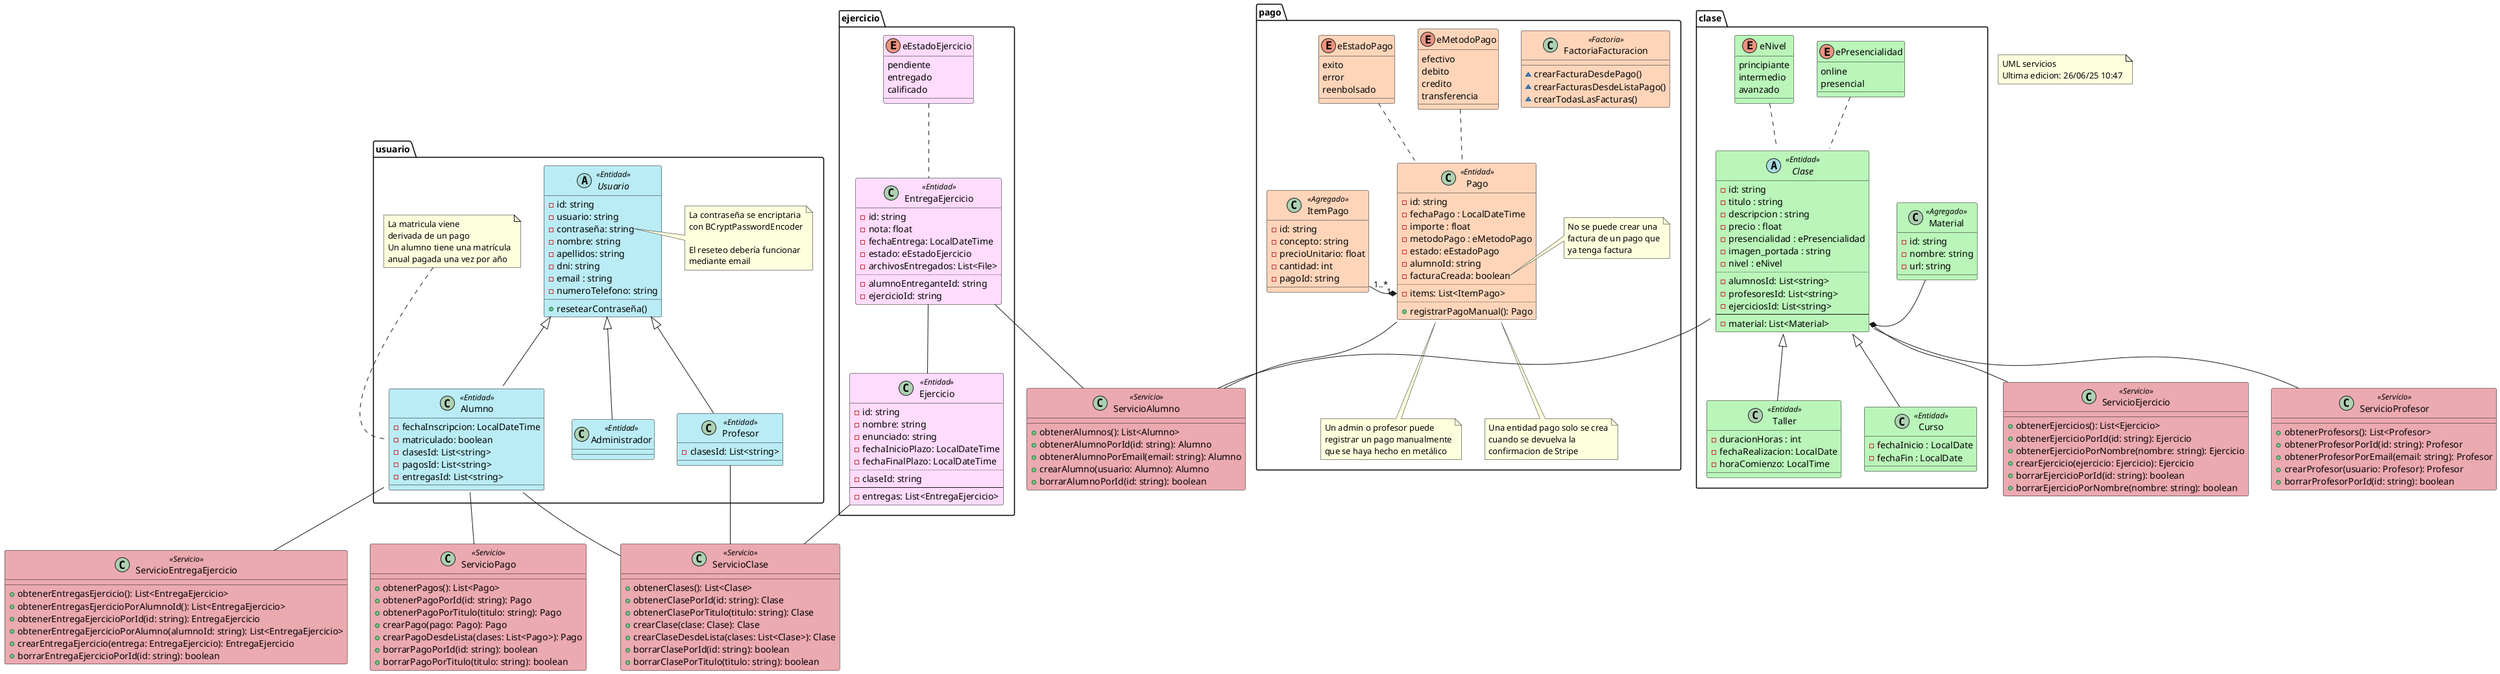 @startuml
note as Fecha
UML servicios
Ultima edicion: 26/06/25 10:47
end note

together {
    class ServicioProfesor
    class ServicioEjercicio
}

class ServicioAlumno <<Servicio>> #eba9b0 {
	+ obtenerAlumnos(): List<Alumno>
	+ obtenerAlumnoPorId(id: string): Alumno
	+ obtenerAlumnoPorEmail(email: string): Alumno
	+ crearAlumno(usuario: Alumno): Alumno
	+ borrarAlumnoPorId(id: string): boolean
}

class ServicioProfesor <<Servicio>> #eba9b0 {
	+ obtenerProfesors(): List<Profesor>
	+ obtenerProfesorPorId(id: string): Profesor
	+ obtenerProfesorPorEmail(email: string): Profesor
	+ crearProfesor(usuario: Profesor): Profesor
	+ borrarProfesorPorId(id: string): boolean
}

class ServicioClase <<Servicio>> #eba9b0 {
	+ obtenerClases(): List<Clase>
	+ obtenerClasePorId(id: string): Clase
	+ obtenerClasePorTitulo(titulo: string): Clase
	+ crearClase(clase: Clase): Clase
	+ crearClaseDesdeLista(clases: List<Clase>): Clase
	+ borrarClasePorId(id: string): boolean
	+ borrarClasePorTitulo(titulo: string): boolean
}

class ServicioPago <<Servicio>> #eba9b0 {
	+ obtenerPagos(): List<Pago>
	+ obtenerPagoPorId(id: string): Pago
	+ obtenerPagoPorTitulo(titulo: string): Pago
	+ crearPago(pago: Pago): Pago
	+ crearPagoDesdeLista(clases: List<Pago>): Pago
	+ borrarPagoPorId(id: string): boolean
	+ borrarPagoPorTitulo(titulo: string): boolean
}

class ServicioEjercicio <<Servicio>> #eba9b0 {
    + obtenerEjercicios(): List<Ejercicio>
    + obtenerEjercicioPorId(id: string): Ejercicio
    + obtenerEjercicioPorNombre(nombre: string): Ejercicio
    + crearEjercicio(ejercicio: Ejercicio): Ejercicio
    + borrarEjercicioPorId(id: string): boolean
    + borrarEjercicioPorNombre(nombre: string): boolean
}

class ServicioEntregaEjercicio <<Servicio>> #eba9b0 {
    + obtenerEntregasEjercicio(): List<EntregaEjercicio>
    + obtenerEntregasEjercicioPorAlumnoId(): List<EntregaEjercicio>
    + obtenerEntregaEjercicioPorId(id: string): EntregaEjercicio
    + obtenerEntregaEjercicioPorAlumno(alumnoId: string): List<EntregaEjercicio>
    + crearEntregaEjercicio(entrega: EntregaEjercicio): EntregaEjercicio
    + borrarEntregaEjercicioPorId(id: string): boolean
}

namespace clase {

    abstract class Clase <<Entidad>>  #baf5ba {
      - id: string
      - titulo : string
      - descripcion : string
      - precio : float
      - presencialidad : ePresencialidad
      - imagen_portada : string
      - nivel : eNivel
      ..
      - alumnosId: List<string>
      - profesoresId: List<string>
      - ejerciciosId: List<string>
      --
      - material: List<Material>
    }

    class Taller <<Entidad>> #baf5ba extends Clase  {
      - duracionHoras : int
      - fechaRealizacion: LocalDate
      - horaComienzo: LocalTime
    }

    class Curso <<Entidad>> #baf5ba extends Clase  {
      - fechaInicio : LocalDate
      - fechaFin : LocalDate
    }

    class Material <<Agregado>> #baf5ba {
      - id: string
      - nombre: string
      - url: string
    }

    enum ePresencialidad #baf5ba {
      online
      presencial
    }

    enum eNivel #baf5ba {
      principiante
      intermedio
      avanzado
    }
}

' clase, pago, ejercicio
namespace usuario {

    abstract class Usuario <<Entidad>> #baecf5 {
      - id: string
      - usuario: string
      - contraseña: string
      - nombre: string
      - apellidos: string
      - dni: string
      - email : string
      - numeroTelefono: string
      + resetearContraseña()
    }

    class Profesor <<Entidad>> #baecf5 extends Usuario  {
      - clasesId: List<string>
    }

    class Alumno <<Entidad>> #baecf5 extends Usuario {
      - fechaInscripcion: LocalDateTime
      - matriculado: boolean
      - clasesId: List<string>
      - pagosId: List<string>
      - entregasId: List<string>
    }

    class Administrador <<Entidad>> #baecf5 extends Usuario {

    }

    note right of Usuario::contraseña
    La contraseña se encriptaria
    con BCryptPasswordEncoder

    El reseteo debería funcionar
    mediante email
    end note

    note as N
    La matricula viene
    derivada de un pago
    Un alumno tiene una matrícula
    anual pagada una vez por año
    end note

    N . Alumno::matriculado
    Administrador -up[hidden]- N
}

' usuario
namespace pago {

    class FactoriaFacturacion <<Factoria>> #ffd5ba {
        ~ crearFacturaDesdePago()
        ~ crearFacturasDesdeListaPago()
        ~ crearTodasLasFacturas()
    }

    class Pago <<Entidad>> #ffd5ba {
      - id: string
      - fechaPago : LocalDateTime
      - importe : float
      - metodoPago : eMetodoPago
      - estado: eEstadoPago
      - alumnoId: string
      - facturaCreada: boolean
      ..
      - items: List<ItemPago>
      ..
      + registrarPagoManual(): Pago
    }

    class ItemPago <<Agregado>> #ffd5ba {
      - id: string
      - concepto: string
      - precioUnitario: float
      - cantidad: int
      - pagoId: string
    }

    enum eMetodoPago #ffd5ba {
      efectivo
      debito
      credito
      transferencia
    }

    enum eEstadoPago #ffd5ba {
      exito
      error
      reenbolsado
    }

    note bottom of Pago
    Un admin o profesor puede
    registrar un pago manualmente
    que se haya hecho en metálico
    end note

    note bottom of Pago
    Una entidad pago solo se crea
    cuando se devuelva la
    confirmacion de Stripe
    end note

    note right of Pago::facturaCreada
    No se puede crear una
    factura de un pago que
    ya tenga factura
    end note
}

namespace ejercicio {
    class Ejercicio <<Entidad>> #ffdbfe {
      - id: string
      - nombre: string
      - enunciado: string
      - fechaInicioPlazo: LocalDateTime
      - fechaFinalPlazo: LocalDateTime
      ..
      - claseId: string
      --
      - entregas: List<EntregaEjercicio>
    }

    class EntregaEjercicio <<Entidad>> #ffdbfe {
      - id: string
      - nota: float
      - fechaEntrega: LocalDateTime
      - estado: eEstadoEjercicio
      - archivosEntregados: List<File>
      ..
      - alumnoEntreganteId: string
      - ejercicioId: string
    }

    enum eEstadoEjercicio #ffdbfe {
      pendiente
      entregado
      calificado
    }
}

' Relaciones
Profesor -- ServicioClase
Alumno -- ServicioClase
Alumno -- ServicioEntregaEjercicio
Alumno -- ServicioPago
Pago -- ServicioAlumno
Clase -- ServicioProfesor
Clase -- ServicioAlumno
Clase -- ServicioEjercicio
Ejercicio -- ServicioClase
EntregaEjercicio -- ServicioAlumno

Clase::material *- Material
EntregaEjercicio -- Ejercicio
ItemPago "1..*" -* "1" Pago::items

' Relaciones Enums
eMetodoPago .. Pago
ePresencialidad .. Clase
eNivel .. Clase
eEstadoPago .. Pago
eEstadoEjercicio .. EntregaEjercicio

@enduml